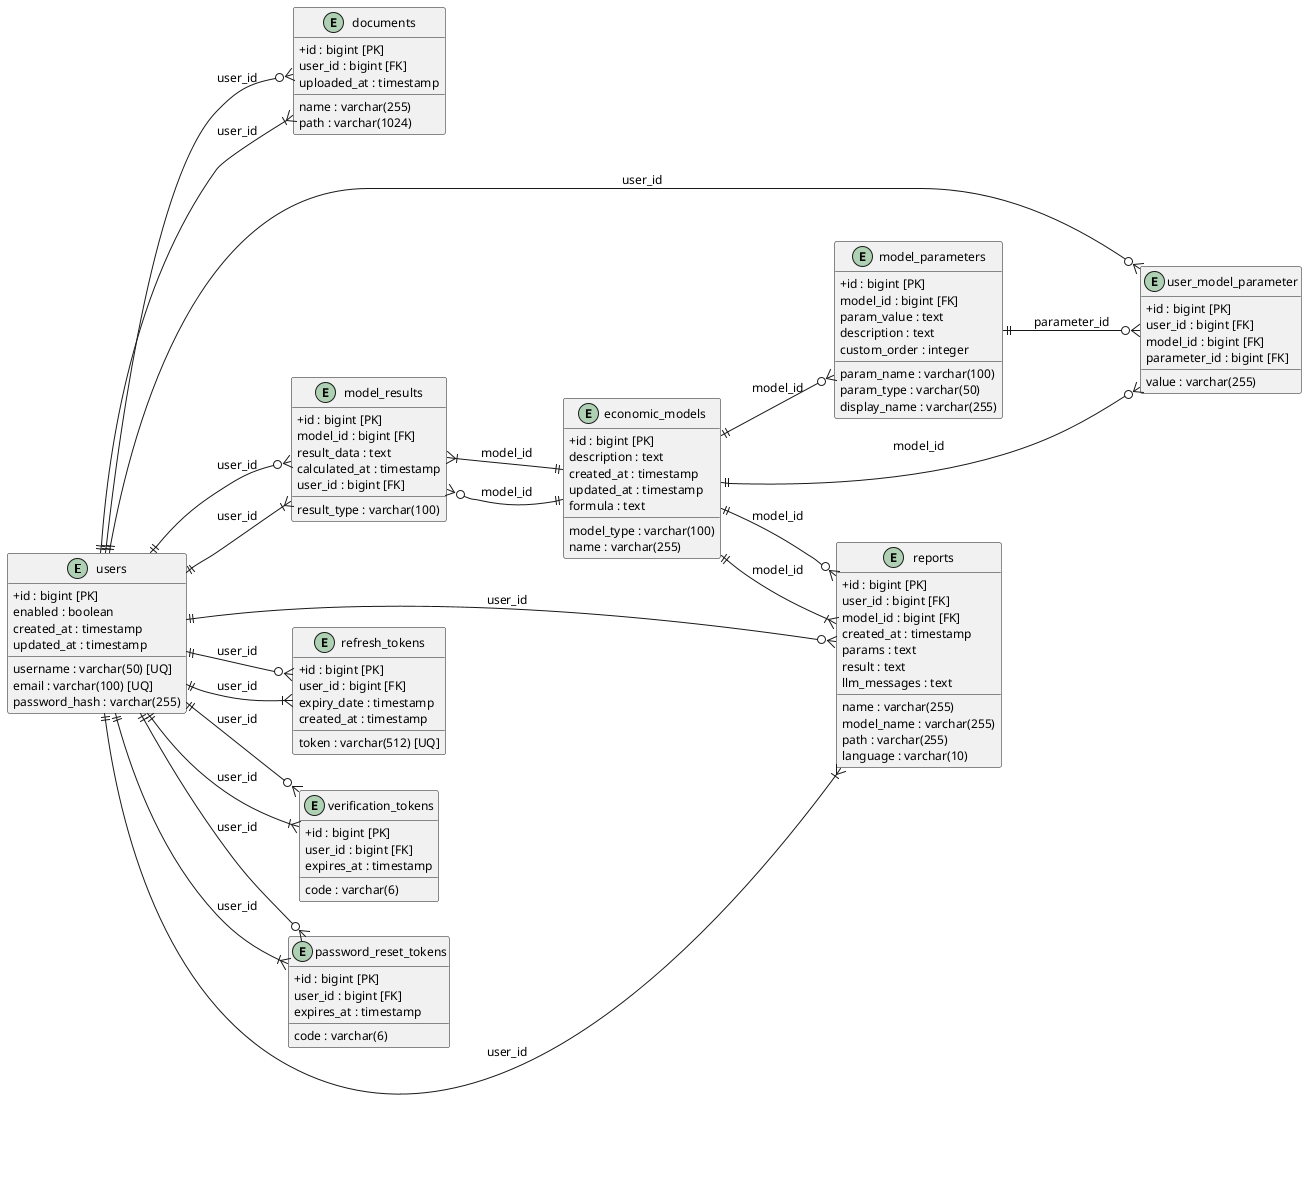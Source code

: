 @startuml
' ER-диаграмма БД "Симулятор экономических моделей"
skinparam defaultFontName "Times New Roman"
skinparam defaultFontSize 12
skinparam classAttributeIconSize 0
left to right direction

entity "users" as users {
  +id : bigint [PK]
  username : varchar(50) [UQ]
  email : varchar(100) [UQ]
  password_hash : varchar(255)
  enabled : boolean
  created_at : timestamp
  updated_at : timestamp
}

entity "documents" as documents {
  +id : bigint [PK]
  user_id : bigint [FK]
  name : varchar(255)
  path : varchar(1024)
  uploaded_at : timestamp
}

entity "economic_models" as economic_models {
  +id : bigint [PK]
  model_type : varchar(100)
  name : varchar(255)
  description : text
  created_at : timestamp
  updated_at : timestamp
  formula : text
}

entity "model_parameters" as model_parameters {
  +id : bigint [PK]
  model_id : bigint [FK]
  param_name : varchar(100)
  param_type : varchar(50)
  param_value : text
  display_name : varchar(255)
  description : text
  custom_order : integer
}

entity "user_model_parameter" as user_model_parameter {
  +id : bigint [PK]
  user_id : bigint [FK]
  model_id : bigint [FK]
  parameter_id : bigint [FK]
  value : varchar(255)
}

entity "model_results" as model_results {
  +id : bigint [PK]
  model_id : bigint [FK]
  result_type : varchar(100)
  result_data : text
  calculated_at : timestamp
  user_id : bigint [FK]
}

entity "reports" as reports {
  +id : bigint [PK]
  user_id : bigint [FK]
  model_id : bigint [FK]
  name : varchar(255)
  model_name : varchar(255)
  path : varchar(255)
  created_at : timestamp
  language : varchar(10)
  params : text
  result : text
  llm_messages : text
}

entity "refresh_tokens" as refresh_tokens {
  +id : bigint [PK]
  user_id : bigint [FK]
  token : varchar(512) [UQ]
  expiry_date : timestamp
  created_at : timestamp
}

entity "verification_tokens" as verification_tokens {
  +id : bigint [PK]
  user_id : bigint [FK]
  code : varchar(6)
  expires_at : timestamp
}

entity "password_reset_tokens" as password_reset_tokens {
  +id : bigint [PK]
  user_id : bigint [FK]
  code : varchar(6)
  expires_at : timestamp
}

' ----- Связи -----
users ||--o{ documents : "user_id"
users ||--o{ reports : "user_id"
users ||--o{ refresh_tokens : "user_id"
users ||--o{ verification_tokens : "user_id"
users ||--o{ password_reset_tokens : "user_id"
users ||--o{ user_model_parameter : "user_id"
users ||--o{ model_results : "user_id"

economic_models ||--o{ model_parameters : "model_id"
economic_models ||--o{ user_model_parameter : "model_id"
economic_models ||--o{ model_results : "model_id"
economic_models ||--o{ reports : "model_id"

model_parameters ||--o{ user_model_parameter : "parameter_id"

reports }|--|| users : "user_id"
reports }|--|| economic_models : "model_id"

refresh_tokens }|--|| users : "user_id"
verification_tokens }|--|| users : "user_id"
password_reset_tokens }|--|| users : "user_id"

model_results }|--|| users : "user_id"
model_results }|--|| economic_models : "model_id"

documents }|--|| users : "user_id"

@enduml
